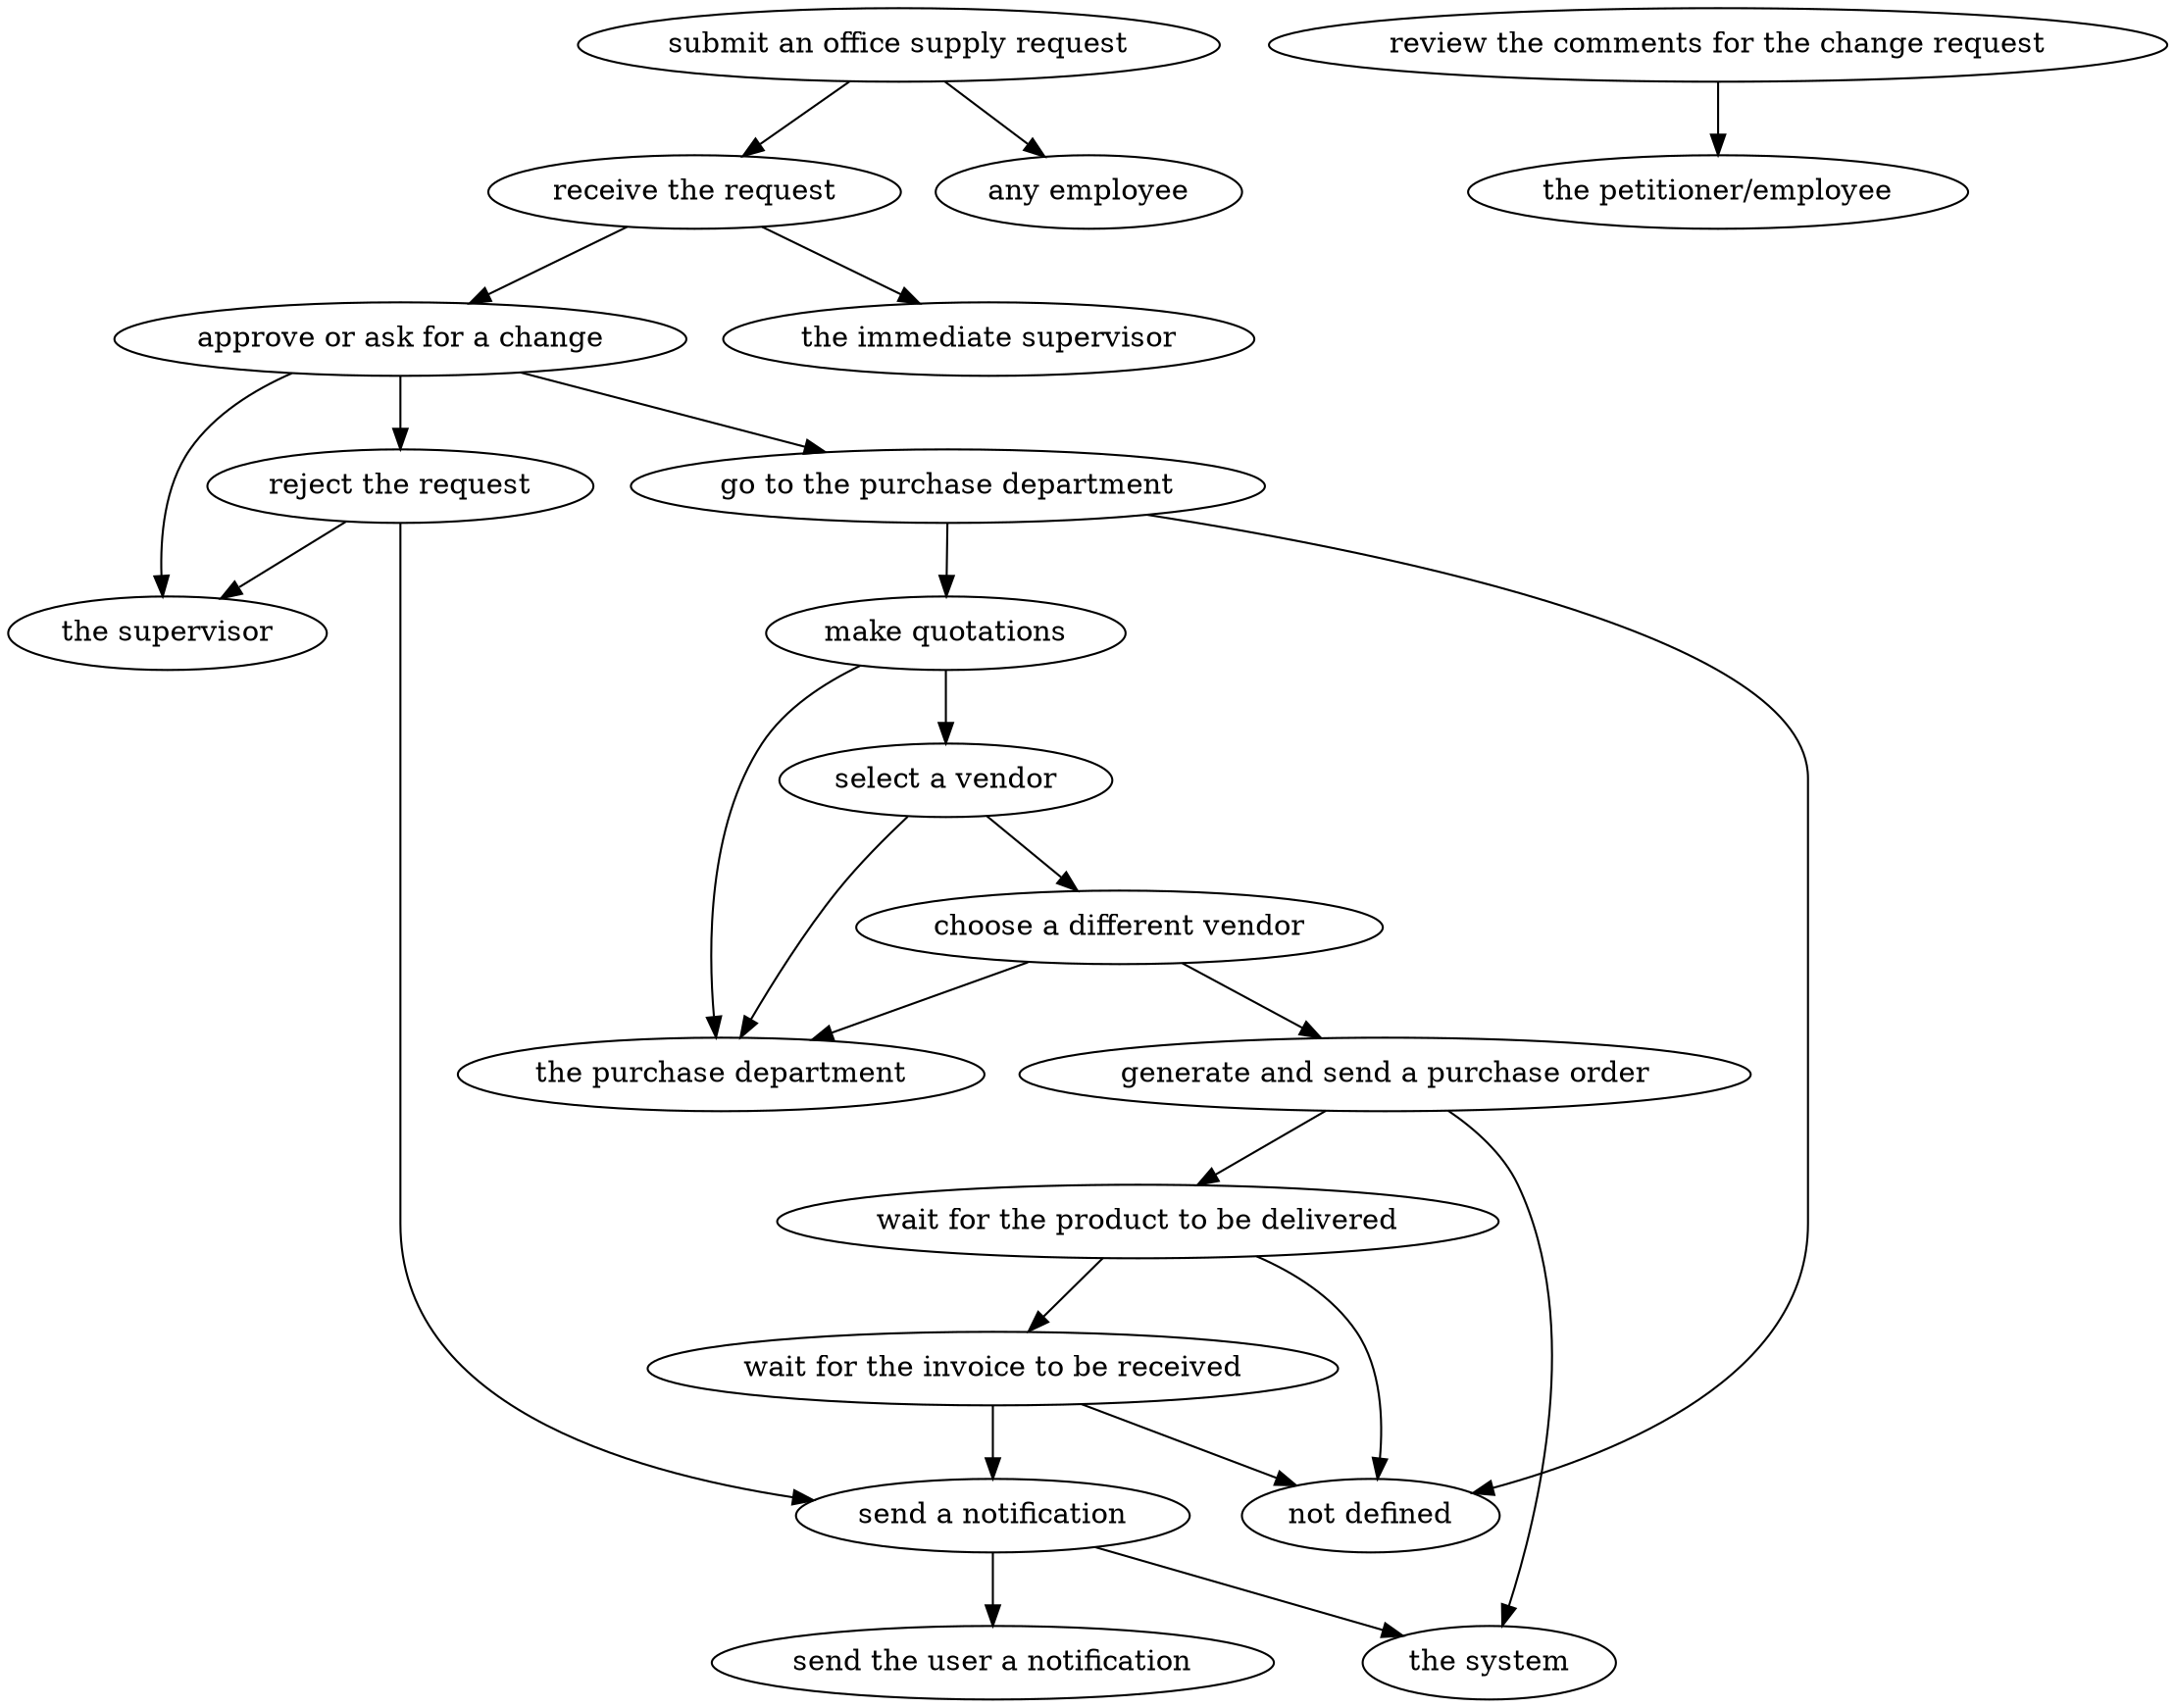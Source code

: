 strict digraph "doc-5.3" {
	graph [name="doc-5.3"];
	"submit an office supply request"	[attrs="{'type': 'Activity', 'label': 'submit an office supply request'}"];
	"receive the request"	[attrs="{'type': 'Activity', 'label': 'receive the request'}"];
	"submit an office supply request" -> "receive the request"	[attrs="{'type': 'flow', 'label': 'flow'}"];
	"any employee"	[attrs="{'type': 'Actor', 'label': 'any employee'}"];
	"submit an office supply request" -> "any employee"	[attrs="{'type': 'actor performer', 'label': 'actor performer'}"];
	"approve or ask for a change"	[attrs="{'type': 'Activity', 'label': 'approve or ask for a change'}"];
	"receive the request" -> "approve or ask for a change"	[attrs="{'type': 'flow', 'label': 'flow'}"];
	"the immediate supervisor"	[attrs="{'type': 'Actor', 'label': 'the immediate supervisor'}"];
	"receive the request" -> "the immediate supervisor"	[attrs="{'type': 'actor performer', 'label': 'actor performer'}"];
	"reject the request"	[attrs="{'type': 'Activity', 'label': 'reject the request'}"];
	"approve or ask for a change" -> "reject the request"	[attrs="{'type': 'flow', 'label': 'flow'}"];
	"go to the purchase department"	[attrs="{'type': 'Activity', 'label': 'go to the purchase department'}"];
	"approve or ask for a change" -> "go to the purchase department"	[attrs="{'type': 'flow', 'label': 'flow'}"];
	"the supervisor"	[attrs="{'type': 'Actor', 'label': 'the supervisor'}"];
	"approve or ask for a change" -> "the supervisor"	[attrs="{'type': 'actor performer', 'label': 'actor performer'}"];
	"send a notification"	[attrs="{'type': 'Activity', 'label': 'send a notification'}"];
	"reject the request" -> "send a notification"	[attrs="{'type': 'flow', 'label': 'flow'}"];
	"reject the request" -> "the supervisor"	[attrs="{'type': 'actor performer', 'label': 'actor performer'}"];
	"review the comments for the change request"	[attrs="{'type': 'Activity', 'label': 'review the comments for the change request'}"];
	"the petitioner/employee"	[attrs="{'type': 'Actor', 'label': 'the petitioner/employee'}"];
	"review the comments for the change request" -> "the petitioner/employee"	[attrs="{'type': 'actor performer', 'label': 'actor performer'}"];
	"make quotations"	[attrs="{'type': 'Activity', 'label': 'make quotations'}"];
	"go to the purchase department" -> "make quotations"	[attrs="{'type': 'flow', 'label': 'flow'}"];
	"not defined"	[attrs="{'type': 'Actor', 'label': 'not defined'}"];
	"go to the purchase department" -> "not defined"	[attrs="{'type': 'actor performer', 'label': 'actor performer'}"];
	"select a vendor"	[attrs="{'type': 'Activity', 'label': 'select a vendor'}"];
	"make quotations" -> "select a vendor"	[attrs="{'type': 'flow', 'label': 'flow'}"];
	"the purchase department"	[attrs="{'type': 'Actor', 'label': 'the purchase department'}"];
	"make quotations" -> "the purchase department"	[attrs="{'type': 'actor performer', 'label': 'actor performer'}"];
	"choose a different vendor"	[attrs="{'type': 'Activity', 'label': 'choose a different vendor'}"];
	"select a vendor" -> "choose a different vendor"	[attrs="{'type': 'flow', 'label': 'flow'}"];
	"select a vendor" -> "the purchase department"	[attrs="{'type': 'actor performer', 'label': 'actor performer'}"];
	"generate and send a purchase order"	[attrs="{'type': 'Activity', 'label': 'generate and send a purchase order'}"];
	"choose a different vendor" -> "generate and send a purchase order"	[attrs="{'type': 'flow', 'label': 'flow'}"];
	"choose a different vendor" -> "the purchase department"	[attrs="{'type': 'actor performer', 'label': 'actor performer'}"];
	"wait for the product to be delivered"	[attrs="{'type': 'Activity', 'label': 'wait for the product to be delivered'}"];
	"generate and send a purchase order" -> "wait for the product to be delivered"	[attrs="{'type': 'flow', 'label': 'flow'}"];
	"the system"	[attrs="{'type': 'Actor', 'label': 'the system'}"];
	"generate and send a purchase order" -> "the system"	[attrs="{'type': 'actor performer', 'label': 'actor performer'}"];
	"wait for the invoice to be received"	[attrs="{'type': 'Activity', 'label': 'wait for the invoice to be received'}"];
	"wait for the product to be delivered" -> "wait for the invoice to be received"	[attrs="{'type': 'flow', 'label': 'flow'}"];
	"wait for the product to be delivered" -> "not defined"	[attrs="{'type': 'actor performer', 'label': 'actor performer'}"];
	"wait for the invoice to be received" -> "send a notification"	[attrs="{'type': 'flow', 'label': 'flow'}"];
	"wait for the invoice to be received" -> "not defined"	[attrs="{'type': 'actor performer', 'label': 'actor performer'}"];
	"send the user a notification"	[attrs="{'type': 'Activity', 'label': 'send the user a notification'}"];
	"send a notification" -> "send the user a notification"	[attrs="{'type': 'flow', 'label': 'flow'}"];
	"send a notification" -> "the system"	[attrs="{'type': 'actor performer', 'label': 'actor performer'}"];
}
